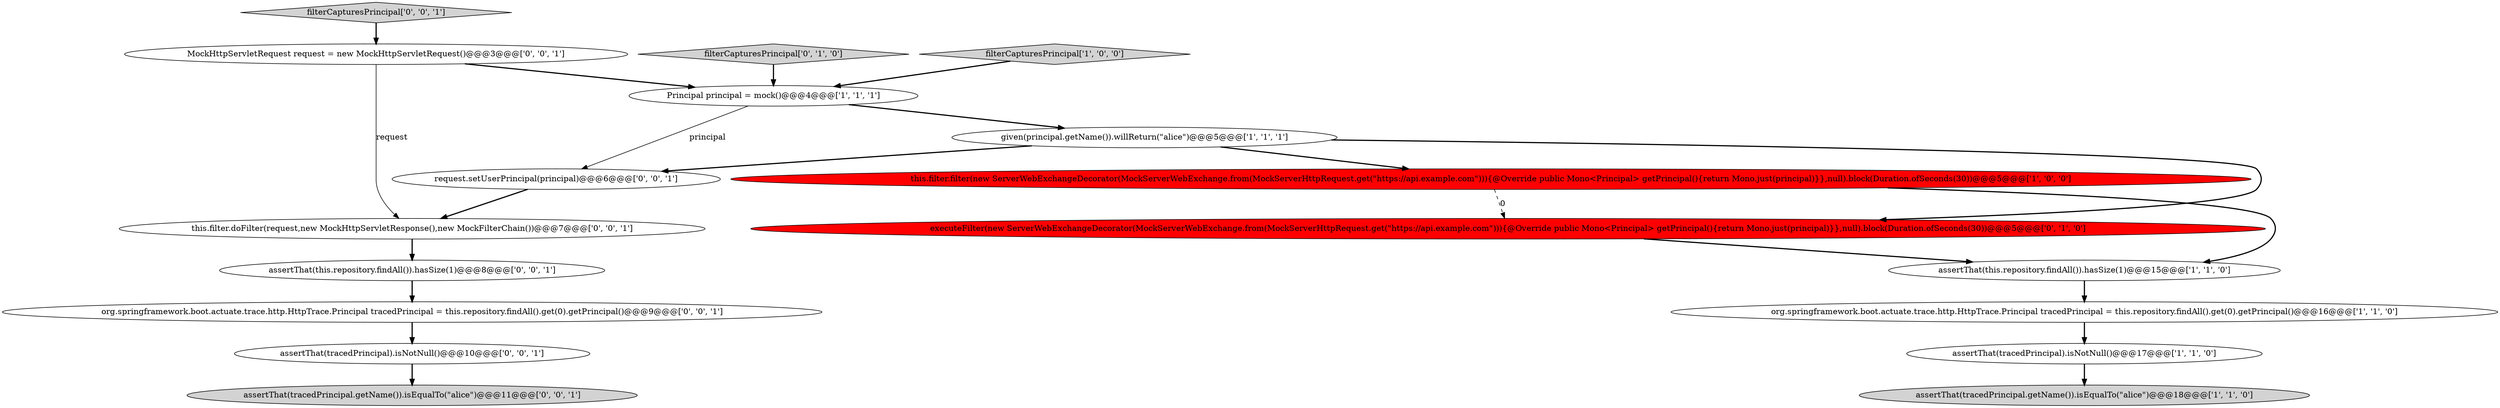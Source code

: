 digraph {
12 [style = filled, label = "filterCapturesPrincipal['0', '0', '1']", fillcolor = lightgray, shape = diamond image = "AAA0AAABBB3BBB"];
8 [style = filled, label = "filterCapturesPrincipal['0', '1', '0']", fillcolor = lightgray, shape = diamond image = "AAA0AAABBB2BBB"];
7 [style = filled, label = "filterCapturesPrincipal['1', '0', '0']", fillcolor = lightgray, shape = diamond image = "AAA0AAABBB1BBB"];
2 [style = filled, label = "assertThat(tracedPrincipal.getName()).isEqualTo(\"alice\")@@@18@@@['1', '1', '0']", fillcolor = lightgray, shape = ellipse image = "AAA0AAABBB1BBB"];
6 [style = filled, label = "given(principal.getName()).willReturn(\"alice\")@@@5@@@['1', '1', '1']", fillcolor = white, shape = ellipse image = "AAA0AAABBB1BBB"];
4 [style = filled, label = "assertThat(this.repository.findAll()).hasSize(1)@@@15@@@['1', '1', '0']", fillcolor = white, shape = ellipse image = "AAA0AAABBB1BBB"];
13 [style = filled, label = "this.filter.doFilter(request,new MockHttpServletResponse(),new MockFilterChain())@@@7@@@['0', '0', '1']", fillcolor = white, shape = ellipse image = "AAA0AAABBB3BBB"];
15 [style = filled, label = "MockHttpServletRequest request = new MockHttpServletRequest()@@@3@@@['0', '0', '1']", fillcolor = white, shape = ellipse image = "AAA0AAABBB3BBB"];
5 [style = filled, label = "org.springframework.boot.actuate.trace.http.HttpTrace.Principal tracedPrincipal = this.repository.findAll().get(0).getPrincipal()@@@16@@@['1', '1', '0']", fillcolor = white, shape = ellipse image = "AAA0AAABBB1BBB"];
16 [style = filled, label = "assertThat(tracedPrincipal.getName()).isEqualTo(\"alice\")@@@11@@@['0', '0', '1']", fillcolor = lightgray, shape = ellipse image = "AAA0AAABBB3BBB"];
3 [style = filled, label = "assertThat(tracedPrincipal).isNotNull()@@@17@@@['1', '1', '0']", fillcolor = white, shape = ellipse image = "AAA0AAABBB1BBB"];
10 [style = filled, label = "request.setUserPrincipal(principal)@@@6@@@['0', '0', '1']", fillcolor = white, shape = ellipse image = "AAA0AAABBB3BBB"];
9 [style = filled, label = "executeFilter(new ServerWebExchangeDecorator(MockServerWebExchange.from(MockServerHttpRequest.get(\"https://api.example.com\"))){@Override public Mono<Principal> getPrincipal(){return Mono.just(principal)}},null).block(Duration.ofSeconds(30))@@@5@@@['0', '1', '0']", fillcolor = red, shape = ellipse image = "AAA1AAABBB2BBB"];
14 [style = filled, label = "assertThat(this.repository.findAll()).hasSize(1)@@@8@@@['0', '0', '1']", fillcolor = white, shape = ellipse image = "AAA0AAABBB3BBB"];
11 [style = filled, label = "org.springframework.boot.actuate.trace.http.HttpTrace.Principal tracedPrincipal = this.repository.findAll().get(0).getPrincipal()@@@9@@@['0', '0', '1']", fillcolor = white, shape = ellipse image = "AAA0AAABBB3BBB"];
17 [style = filled, label = "assertThat(tracedPrincipal).isNotNull()@@@10@@@['0', '0', '1']", fillcolor = white, shape = ellipse image = "AAA0AAABBB3BBB"];
1 [style = filled, label = "Principal principal = mock()@@@4@@@['1', '1', '1']", fillcolor = white, shape = ellipse image = "AAA0AAABBB1BBB"];
0 [style = filled, label = "this.filter.filter(new ServerWebExchangeDecorator(MockServerWebExchange.from(MockServerHttpRequest.get(\"https://api.example.com\"))){@Override public Mono<Principal> getPrincipal(){return Mono.just(principal)}},null).block(Duration.ofSeconds(30))@@@5@@@['1', '0', '0']", fillcolor = red, shape = ellipse image = "AAA1AAABBB1BBB"];
5->3 [style = bold, label=""];
7->1 [style = bold, label=""];
9->4 [style = bold, label=""];
12->15 [style = bold, label=""];
6->0 [style = bold, label=""];
8->1 [style = bold, label=""];
1->6 [style = bold, label=""];
3->2 [style = bold, label=""];
10->13 [style = bold, label=""];
0->4 [style = bold, label=""];
6->10 [style = bold, label=""];
15->13 [style = solid, label="request"];
1->10 [style = solid, label="principal"];
11->17 [style = bold, label=""];
0->9 [style = dashed, label="0"];
6->9 [style = bold, label=""];
14->11 [style = bold, label=""];
4->5 [style = bold, label=""];
13->14 [style = bold, label=""];
17->16 [style = bold, label=""];
15->1 [style = bold, label=""];
}
